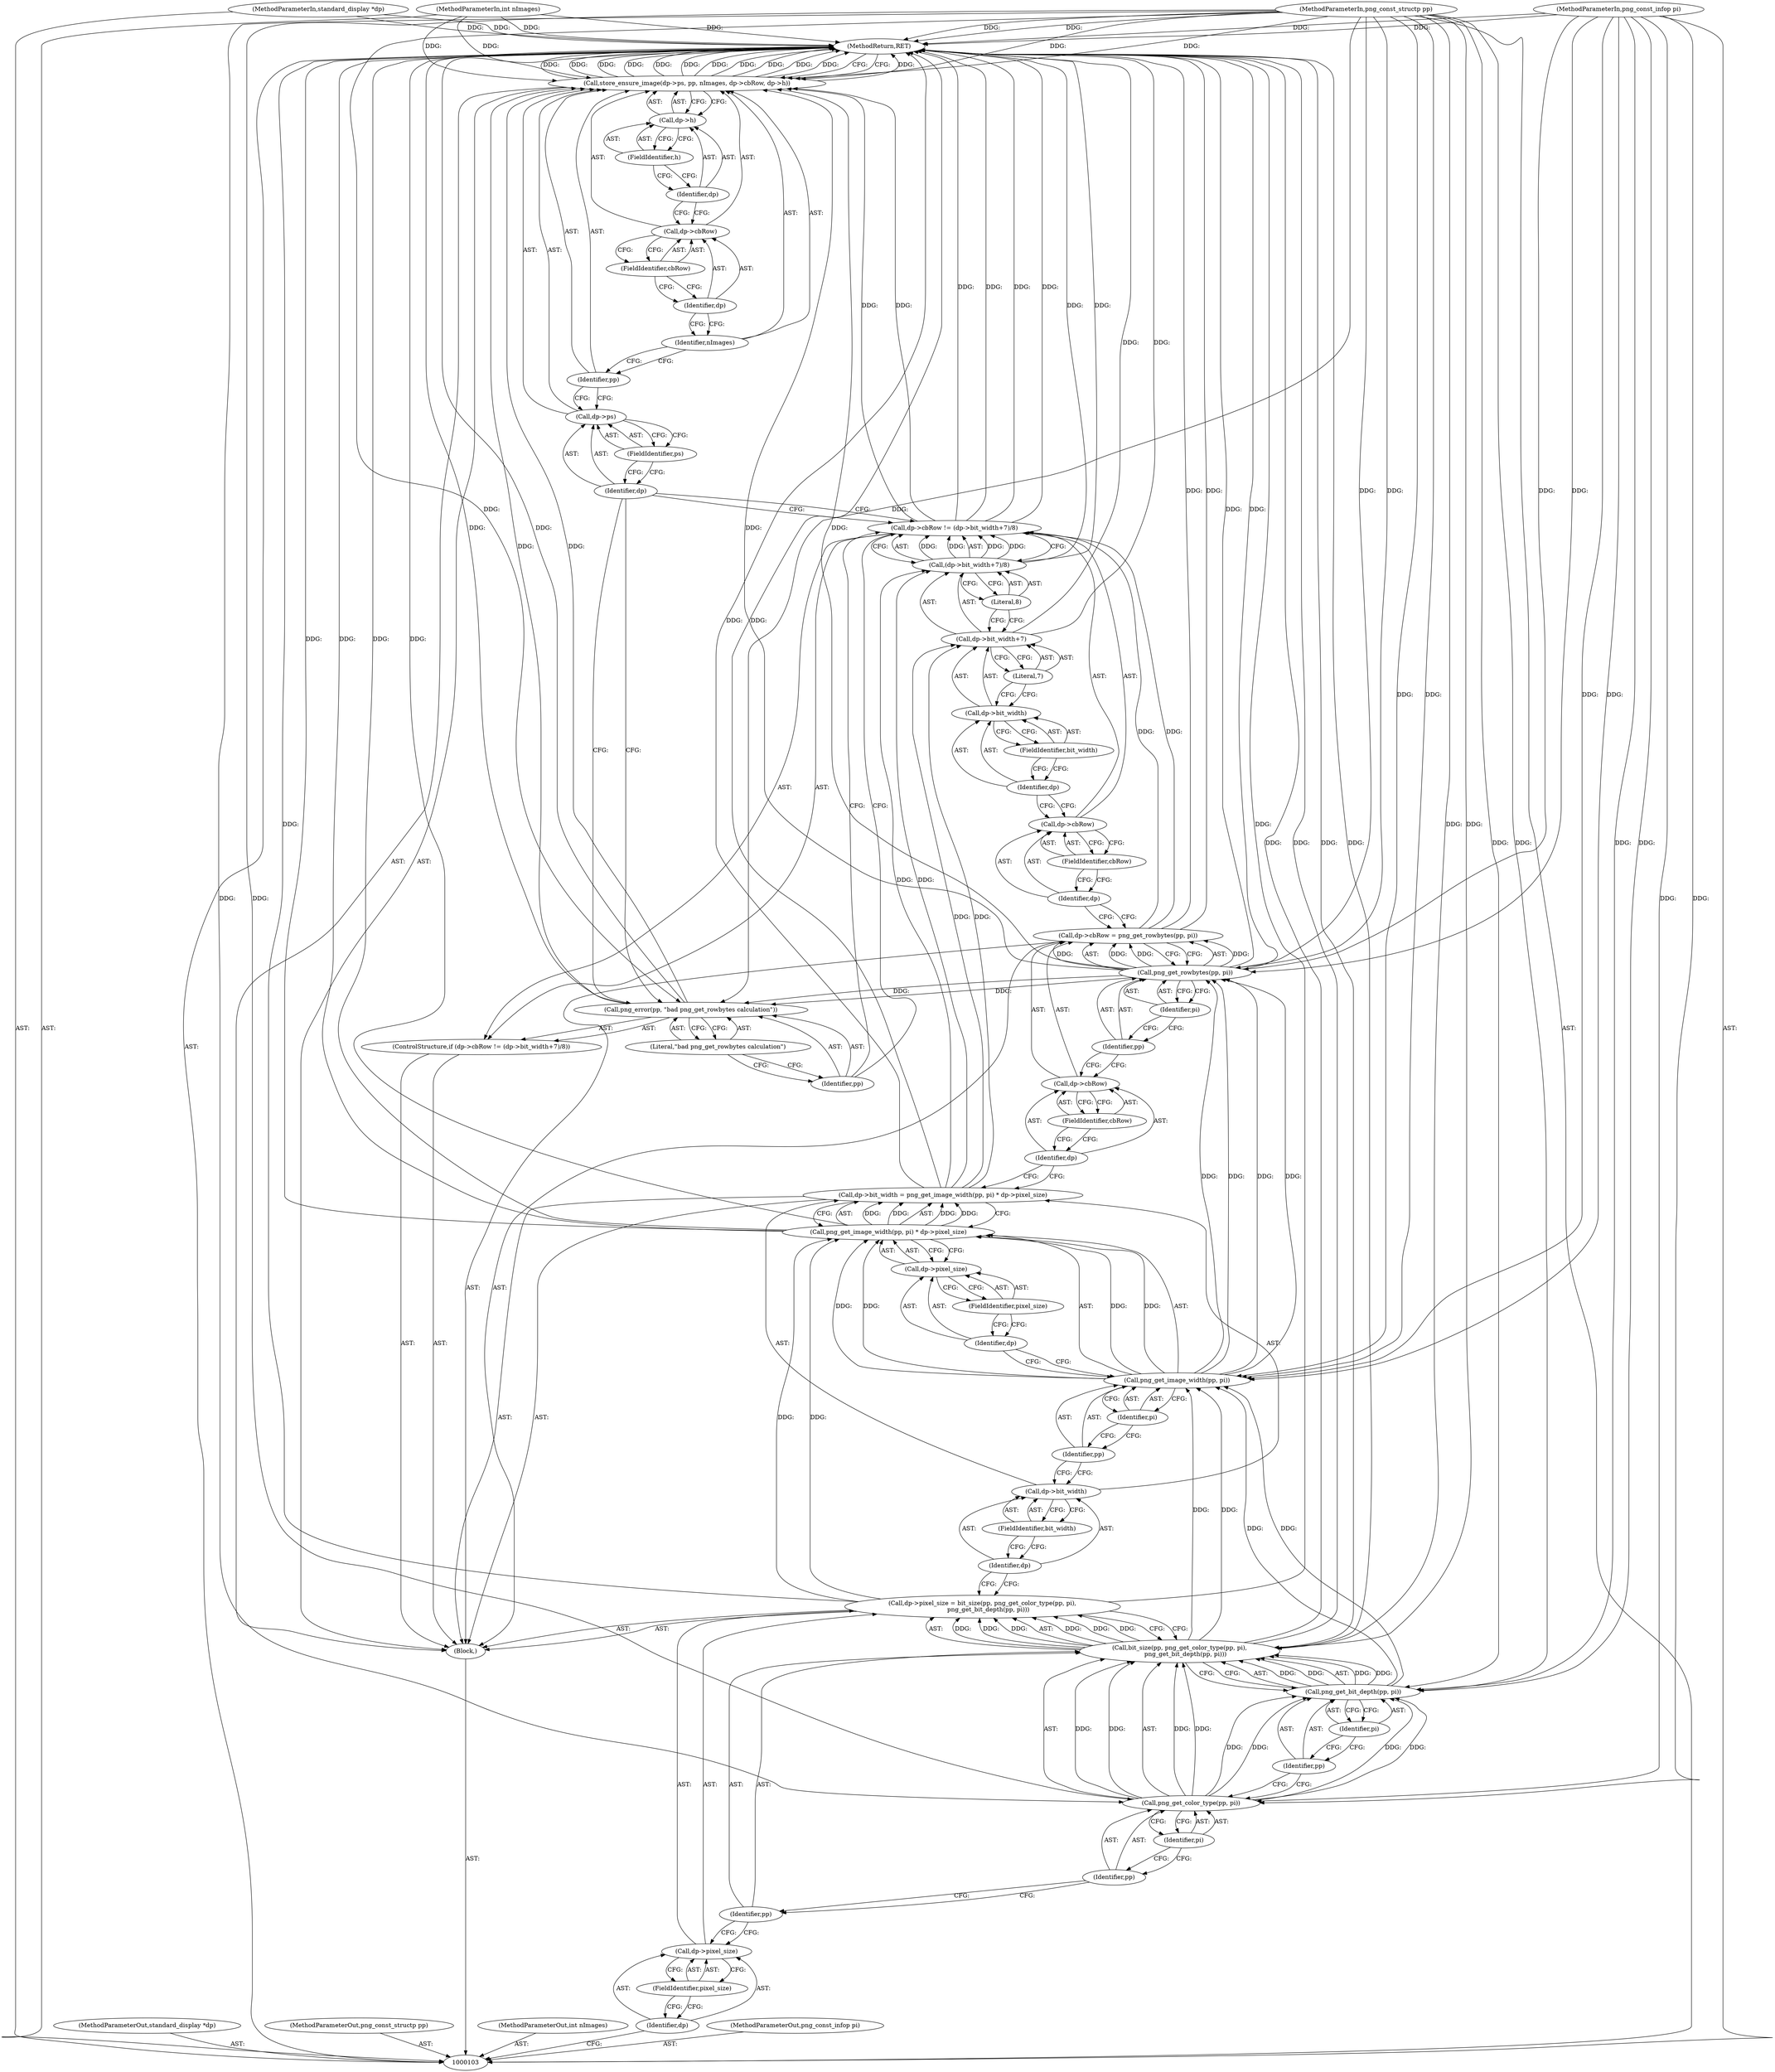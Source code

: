 digraph "1_Android_9d4853418ab2f754c2b63e091c29c5529b8b86ca_133" {
"1000166" [label="(MethodReturn,RET)"];
"1000104" [label="(MethodParameterIn,standard_display *dp)"];
"1000243" [label="(MethodParameterOut,standard_display *dp)"];
"1000105" [label="(MethodParameterIn,png_const_structp pp)"];
"1000244" [label="(MethodParameterOut,png_const_structp pp)"];
"1000139" [label="(ControlStructure,if (dp->cbRow != (dp->bit_width+7)/8))"];
"1000144" [label="(Call,(dp->bit_width+7)/8)"];
"1000145" [label="(Call,dp->bit_width+7)"];
"1000146" [label="(Call,dp->bit_width)"];
"1000147" [label="(Identifier,dp)"];
"1000148" [label="(FieldIdentifier,bit_width)"];
"1000149" [label="(Literal,7)"];
"1000150" [label="(Literal,8)"];
"1000140" [label="(Call,dp->cbRow != (dp->bit_width+7)/8)"];
"1000141" [label="(Call,dp->cbRow)"];
"1000142" [label="(Identifier,dp)"];
"1000143" [label="(FieldIdentifier,cbRow)"];
"1000152" [label="(Identifier,pp)"];
"1000153" [label="(Literal,\"bad png_get_rowbytes calculation\")"];
"1000151" [label="(Call,png_error(pp, \"bad png_get_rowbytes calculation\"))"];
"1000155" [label="(Call,dp->ps)"];
"1000156" [label="(Identifier,dp)"];
"1000157" [label="(FieldIdentifier,ps)"];
"1000154" [label="(Call,store_ensure_image(dp->ps, pp, nImages, dp->cbRow, dp->h))"];
"1000158" [label="(Identifier,pp)"];
"1000159" [label="(Identifier,nImages)"];
"1000160" [label="(Call,dp->cbRow)"];
"1000161" [label="(Identifier,dp)"];
"1000162" [label="(FieldIdentifier,cbRow)"];
"1000163" [label="(Call,dp->h)"];
"1000164" [label="(Identifier,dp)"];
"1000165" [label="(FieldIdentifier,h)"];
"1000107" [label="(MethodParameterIn,int nImages)"];
"1000246" [label="(MethodParameterOut,int nImages)"];
"1000106" [label="(MethodParameterIn,png_const_infop pi)"];
"1000245" [label="(MethodParameterOut,png_const_infop pi)"];
"1000108" [label="(Block,)"];
"1000113" [label="(Call,bit_size(pp, png_get_color_type(pp, pi),\n      png_get_bit_depth(pp, pi)))"];
"1000114" [label="(Identifier,pp)"];
"1000109" [label="(Call,dp->pixel_size = bit_size(pp, png_get_color_type(pp, pi),\n      png_get_bit_depth(pp, pi)))"];
"1000110" [label="(Call,dp->pixel_size)"];
"1000111" [label="(Identifier,dp)"];
"1000115" [label="(Call,png_get_color_type(pp, pi))"];
"1000116" [label="(Identifier,pp)"];
"1000117" [label="(Identifier,pi)"];
"1000112" [label="(FieldIdentifier,pixel_size)"];
"1000119" [label="(Identifier,pp)"];
"1000120" [label="(Identifier,pi)"];
"1000118" [label="(Call,png_get_bit_depth(pp, pi))"];
"1000125" [label="(Call,png_get_image_width(pp, pi) * dp->pixel_size)"];
"1000126" [label="(Call,png_get_image_width(pp, pi))"];
"1000121" [label="(Call,dp->bit_width = png_get_image_width(pp, pi) * dp->pixel_size)"];
"1000122" [label="(Call,dp->bit_width)"];
"1000123" [label="(Identifier,dp)"];
"1000127" [label="(Identifier,pp)"];
"1000128" [label="(Identifier,pi)"];
"1000129" [label="(Call,dp->pixel_size)"];
"1000130" [label="(Identifier,dp)"];
"1000131" [label="(FieldIdentifier,pixel_size)"];
"1000124" [label="(FieldIdentifier,bit_width)"];
"1000136" [label="(Call,png_get_rowbytes(pp, pi))"];
"1000137" [label="(Identifier,pp)"];
"1000138" [label="(Identifier,pi)"];
"1000132" [label="(Call,dp->cbRow = png_get_rowbytes(pp, pi))"];
"1000133" [label="(Call,dp->cbRow)"];
"1000134" [label="(Identifier,dp)"];
"1000135" [label="(FieldIdentifier,cbRow)"];
"1000166" -> "1000103"  [label="AST: "];
"1000166" -> "1000154"  [label="CFG: "];
"1000154" -> "1000166"  [label="DDG: "];
"1000154" -> "1000166"  [label="DDG: "];
"1000154" -> "1000166"  [label="DDG: "];
"1000154" -> "1000166"  [label="DDG: "];
"1000154" -> "1000166"  [label="DDG: "];
"1000154" -> "1000166"  [label="DDG: "];
"1000125" -> "1000166"  [label="DDG: "];
"1000125" -> "1000166"  [label="DDG: "];
"1000121" -> "1000166"  [label="DDG: "];
"1000104" -> "1000166"  [label="DDG: "];
"1000105" -> "1000166"  [label="DDG: "];
"1000140" -> "1000166"  [label="DDG: "];
"1000140" -> "1000166"  [label="DDG: "];
"1000113" -> "1000166"  [label="DDG: "];
"1000113" -> "1000166"  [label="DDG: "];
"1000109" -> "1000166"  [label="DDG: "];
"1000136" -> "1000166"  [label="DDG: "];
"1000107" -> "1000166"  [label="DDG: "];
"1000151" -> "1000166"  [label="DDG: "];
"1000132" -> "1000166"  [label="DDG: "];
"1000144" -> "1000166"  [label="DDG: "];
"1000145" -> "1000166"  [label="DDG: "];
"1000106" -> "1000166"  [label="DDG: "];
"1000104" -> "1000103"  [label="AST: "];
"1000104" -> "1000166"  [label="DDG: "];
"1000243" -> "1000103"  [label="AST: "];
"1000105" -> "1000103"  [label="AST: "];
"1000105" -> "1000166"  [label="DDG: "];
"1000105" -> "1000113"  [label="DDG: "];
"1000105" -> "1000115"  [label="DDG: "];
"1000105" -> "1000118"  [label="DDG: "];
"1000105" -> "1000126"  [label="DDG: "];
"1000105" -> "1000136"  [label="DDG: "];
"1000105" -> "1000151"  [label="DDG: "];
"1000105" -> "1000154"  [label="DDG: "];
"1000244" -> "1000103"  [label="AST: "];
"1000139" -> "1000108"  [label="AST: "];
"1000140" -> "1000139"  [label="AST: "];
"1000151" -> "1000139"  [label="AST: "];
"1000144" -> "1000140"  [label="AST: "];
"1000144" -> "1000150"  [label="CFG: "];
"1000145" -> "1000144"  [label="AST: "];
"1000150" -> "1000144"  [label="AST: "];
"1000140" -> "1000144"  [label="CFG: "];
"1000144" -> "1000166"  [label="DDG: "];
"1000144" -> "1000140"  [label="DDG: "];
"1000144" -> "1000140"  [label="DDG: "];
"1000121" -> "1000144"  [label="DDG: "];
"1000145" -> "1000144"  [label="AST: "];
"1000145" -> "1000149"  [label="CFG: "];
"1000146" -> "1000145"  [label="AST: "];
"1000149" -> "1000145"  [label="AST: "];
"1000150" -> "1000145"  [label="CFG: "];
"1000145" -> "1000166"  [label="DDG: "];
"1000121" -> "1000145"  [label="DDG: "];
"1000146" -> "1000145"  [label="AST: "];
"1000146" -> "1000148"  [label="CFG: "];
"1000147" -> "1000146"  [label="AST: "];
"1000148" -> "1000146"  [label="AST: "];
"1000149" -> "1000146"  [label="CFG: "];
"1000147" -> "1000146"  [label="AST: "];
"1000147" -> "1000141"  [label="CFG: "];
"1000148" -> "1000147"  [label="CFG: "];
"1000148" -> "1000146"  [label="AST: "];
"1000148" -> "1000147"  [label="CFG: "];
"1000146" -> "1000148"  [label="CFG: "];
"1000149" -> "1000145"  [label="AST: "];
"1000149" -> "1000146"  [label="CFG: "];
"1000145" -> "1000149"  [label="CFG: "];
"1000150" -> "1000144"  [label="AST: "];
"1000150" -> "1000145"  [label="CFG: "];
"1000144" -> "1000150"  [label="CFG: "];
"1000140" -> "1000139"  [label="AST: "];
"1000140" -> "1000144"  [label="CFG: "];
"1000141" -> "1000140"  [label="AST: "];
"1000144" -> "1000140"  [label="AST: "];
"1000152" -> "1000140"  [label="CFG: "];
"1000156" -> "1000140"  [label="CFG: "];
"1000140" -> "1000166"  [label="DDG: "];
"1000140" -> "1000166"  [label="DDG: "];
"1000132" -> "1000140"  [label="DDG: "];
"1000144" -> "1000140"  [label="DDG: "];
"1000144" -> "1000140"  [label="DDG: "];
"1000140" -> "1000154"  [label="DDG: "];
"1000141" -> "1000140"  [label="AST: "];
"1000141" -> "1000143"  [label="CFG: "];
"1000142" -> "1000141"  [label="AST: "];
"1000143" -> "1000141"  [label="AST: "];
"1000147" -> "1000141"  [label="CFG: "];
"1000142" -> "1000141"  [label="AST: "];
"1000142" -> "1000132"  [label="CFG: "];
"1000143" -> "1000142"  [label="CFG: "];
"1000143" -> "1000141"  [label="AST: "];
"1000143" -> "1000142"  [label="CFG: "];
"1000141" -> "1000143"  [label="CFG: "];
"1000152" -> "1000151"  [label="AST: "];
"1000152" -> "1000140"  [label="CFG: "];
"1000153" -> "1000152"  [label="CFG: "];
"1000153" -> "1000151"  [label="AST: "];
"1000153" -> "1000152"  [label="CFG: "];
"1000151" -> "1000153"  [label="CFG: "];
"1000151" -> "1000139"  [label="AST: "];
"1000151" -> "1000153"  [label="CFG: "];
"1000152" -> "1000151"  [label="AST: "];
"1000153" -> "1000151"  [label="AST: "];
"1000156" -> "1000151"  [label="CFG: "];
"1000151" -> "1000166"  [label="DDG: "];
"1000136" -> "1000151"  [label="DDG: "];
"1000105" -> "1000151"  [label="DDG: "];
"1000151" -> "1000154"  [label="DDG: "];
"1000155" -> "1000154"  [label="AST: "];
"1000155" -> "1000157"  [label="CFG: "];
"1000156" -> "1000155"  [label="AST: "];
"1000157" -> "1000155"  [label="AST: "];
"1000158" -> "1000155"  [label="CFG: "];
"1000156" -> "1000155"  [label="AST: "];
"1000156" -> "1000151"  [label="CFG: "];
"1000156" -> "1000140"  [label="CFG: "];
"1000157" -> "1000156"  [label="CFG: "];
"1000157" -> "1000155"  [label="AST: "];
"1000157" -> "1000156"  [label="CFG: "];
"1000155" -> "1000157"  [label="CFG: "];
"1000154" -> "1000108"  [label="AST: "];
"1000154" -> "1000163"  [label="CFG: "];
"1000155" -> "1000154"  [label="AST: "];
"1000158" -> "1000154"  [label="AST: "];
"1000159" -> "1000154"  [label="AST: "];
"1000160" -> "1000154"  [label="AST: "];
"1000163" -> "1000154"  [label="AST: "];
"1000166" -> "1000154"  [label="CFG: "];
"1000154" -> "1000166"  [label="DDG: "];
"1000154" -> "1000166"  [label="DDG: "];
"1000154" -> "1000166"  [label="DDG: "];
"1000154" -> "1000166"  [label="DDG: "];
"1000154" -> "1000166"  [label="DDG: "];
"1000154" -> "1000166"  [label="DDG: "];
"1000151" -> "1000154"  [label="DDG: "];
"1000136" -> "1000154"  [label="DDG: "];
"1000105" -> "1000154"  [label="DDG: "];
"1000107" -> "1000154"  [label="DDG: "];
"1000140" -> "1000154"  [label="DDG: "];
"1000158" -> "1000154"  [label="AST: "];
"1000158" -> "1000155"  [label="CFG: "];
"1000159" -> "1000158"  [label="CFG: "];
"1000159" -> "1000154"  [label="AST: "];
"1000159" -> "1000158"  [label="CFG: "];
"1000161" -> "1000159"  [label="CFG: "];
"1000160" -> "1000154"  [label="AST: "];
"1000160" -> "1000162"  [label="CFG: "];
"1000161" -> "1000160"  [label="AST: "];
"1000162" -> "1000160"  [label="AST: "];
"1000164" -> "1000160"  [label="CFG: "];
"1000161" -> "1000160"  [label="AST: "];
"1000161" -> "1000159"  [label="CFG: "];
"1000162" -> "1000161"  [label="CFG: "];
"1000162" -> "1000160"  [label="AST: "];
"1000162" -> "1000161"  [label="CFG: "];
"1000160" -> "1000162"  [label="CFG: "];
"1000163" -> "1000154"  [label="AST: "];
"1000163" -> "1000165"  [label="CFG: "];
"1000164" -> "1000163"  [label="AST: "];
"1000165" -> "1000163"  [label="AST: "];
"1000154" -> "1000163"  [label="CFG: "];
"1000164" -> "1000163"  [label="AST: "];
"1000164" -> "1000160"  [label="CFG: "];
"1000165" -> "1000164"  [label="CFG: "];
"1000165" -> "1000163"  [label="AST: "];
"1000165" -> "1000164"  [label="CFG: "];
"1000163" -> "1000165"  [label="CFG: "];
"1000107" -> "1000103"  [label="AST: "];
"1000107" -> "1000166"  [label="DDG: "];
"1000107" -> "1000154"  [label="DDG: "];
"1000246" -> "1000103"  [label="AST: "];
"1000106" -> "1000103"  [label="AST: "];
"1000106" -> "1000166"  [label="DDG: "];
"1000106" -> "1000115"  [label="DDG: "];
"1000106" -> "1000118"  [label="DDG: "];
"1000106" -> "1000126"  [label="DDG: "];
"1000106" -> "1000136"  [label="DDG: "];
"1000245" -> "1000103"  [label="AST: "];
"1000108" -> "1000103"  [label="AST: "];
"1000109" -> "1000108"  [label="AST: "];
"1000121" -> "1000108"  [label="AST: "];
"1000132" -> "1000108"  [label="AST: "];
"1000139" -> "1000108"  [label="AST: "];
"1000154" -> "1000108"  [label="AST: "];
"1000113" -> "1000109"  [label="AST: "];
"1000113" -> "1000118"  [label="CFG: "];
"1000114" -> "1000113"  [label="AST: "];
"1000115" -> "1000113"  [label="AST: "];
"1000118" -> "1000113"  [label="AST: "];
"1000109" -> "1000113"  [label="CFG: "];
"1000113" -> "1000166"  [label="DDG: "];
"1000113" -> "1000166"  [label="DDG: "];
"1000113" -> "1000109"  [label="DDG: "];
"1000113" -> "1000109"  [label="DDG: "];
"1000113" -> "1000109"  [label="DDG: "];
"1000118" -> "1000113"  [label="DDG: "];
"1000118" -> "1000113"  [label="DDG: "];
"1000105" -> "1000113"  [label="DDG: "];
"1000115" -> "1000113"  [label="DDG: "];
"1000115" -> "1000113"  [label="DDG: "];
"1000113" -> "1000126"  [label="DDG: "];
"1000114" -> "1000113"  [label="AST: "];
"1000114" -> "1000110"  [label="CFG: "];
"1000116" -> "1000114"  [label="CFG: "];
"1000109" -> "1000108"  [label="AST: "];
"1000109" -> "1000113"  [label="CFG: "];
"1000110" -> "1000109"  [label="AST: "];
"1000113" -> "1000109"  [label="AST: "];
"1000123" -> "1000109"  [label="CFG: "];
"1000109" -> "1000166"  [label="DDG: "];
"1000113" -> "1000109"  [label="DDG: "];
"1000113" -> "1000109"  [label="DDG: "];
"1000113" -> "1000109"  [label="DDG: "];
"1000109" -> "1000125"  [label="DDG: "];
"1000110" -> "1000109"  [label="AST: "];
"1000110" -> "1000112"  [label="CFG: "];
"1000111" -> "1000110"  [label="AST: "];
"1000112" -> "1000110"  [label="AST: "];
"1000114" -> "1000110"  [label="CFG: "];
"1000111" -> "1000110"  [label="AST: "];
"1000111" -> "1000103"  [label="CFG: "];
"1000112" -> "1000111"  [label="CFG: "];
"1000115" -> "1000113"  [label="AST: "];
"1000115" -> "1000117"  [label="CFG: "];
"1000116" -> "1000115"  [label="AST: "];
"1000117" -> "1000115"  [label="AST: "];
"1000119" -> "1000115"  [label="CFG: "];
"1000115" -> "1000113"  [label="DDG: "];
"1000115" -> "1000113"  [label="DDG: "];
"1000105" -> "1000115"  [label="DDG: "];
"1000106" -> "1000115"  [label="DDG: "];
"1000115" -> "1000118"  [label="DDG: "];
"1000115" -> "1000118"  [label="DDG: "];
"1000116" -> "1000115"  [label="AST: "];
"1000116" -> "1000114"  [label="CFG: "];
"1000117" -> "1000116"  [label="CFG: "];
"1000117" -> "1000115"  [label="AST: "];
"1000117" -> "1000116"  [label="CFG: "];
"1000115" -> "1000117"  [label="CFG: "];
"1000112" -> "1000110"  [label="AST: "];
"1000112" -> "1000111"  [label="CFG: "];
"1000110" -> "1000112"  [label="CFG: "];
"1000119" -> "1000118"  [label="AST: "];
"1000119" -> "1000115"  [label="CFG: "];
"1000120" -> "1000119"  [label="CFG: "];
"1000120" -> "1000118"  [label="AST: "];
"1000120" -> "1000119"  [label="CFG: "];
"1000118" -> "1000120"  [label="CFG: "];
"1000118" -> "1000113"  [label="AST: "];
"1000118" -> "1000120"  [label="CFG: "];
"1000119" -> "1000118"  [label="AST: "];
"1000120" -> "1000118"  [label="AST: "];
"1000113" -> "1000118"  [label="CFG: "];
"1000118" -> "1000113"  [label="DDG: "];
"1000118" -> "1000113"  [label="DDG: "];
"1000115" -> "1000118"  [label="DDG: "];
"1000115" -> "1000118"  [label="DDG: "];
"1000105" -> "1000118"  [label="DDG: "];
"1000106" -> "1000118"  [label="DDG: "];
"1000118" -> "1000126"  [label="DDG: "];
"1000125" -> "1000121"  [label="AST: "];
"1000125" -> "1000129"  [label="CFG: "];
"1000126" -> "1000125"  [label="AST: "];
"1000129" -> "1000125"  [label="AST: "];
"1000121" -> "1000125"  [label="CFG: "];
"1000125" -> "1000166"  [label="DDG: "];
"1000125" -> "1000166"  [label="DDG: "];
"1000125" -> "1000121"  [label="DDG: "];
"1000125" -> "1000121"  [label="DDG: "];
"1000126" -> "1000125"  [label="DDG: "];
"1000126" -> "1000125"  [label="DDG: "];
"1000109" -> "1000125"  [label="DDG: "];
"1000126" -> "1000125"  [label="AST: "];
"1000126" -> "1000128"  [label="CFG: "];
"1000127" -> "1000126"  [label="AST: "];
"1000128" -> "1000126"  [label="AST: "];
"1000130" -> "1000126"  [label="CFG: "];
"1000126" -> "1000125"  [label="DDG: "];
"1000126" -> "1000125"  [label="DDG: "];
"1000113" -> "1000126"  [label="DDG: "];
"1000105" -> "1000126"  [label="DDG: "];
"1000118" -> "1000126"  [label="DDG: "];
"1000106" -> "1000126"  [label="DDG: "];
"1000126" -> "1000136"  [label="DDG: "];
"1000126" -> "1000136"  [label="DDG: "];
"1000121" -> "1000108"  [label="AST: "];
"1000121" -> "1000125"  [label="CFG: "];
"1000122" -> "1000121"  [label="AST: "];
"1000125" -> "1000121"  [label="AST: "];
"1000134" -> "1000121"  [label="CFG: "];
"1000121" -> "1000166"  [label="DDG: "];
"1000125" -> "1000121"  [label="DDG: "];
"1000125" -> "1000121"  [label="DDG: "];
"1000121" -> "1000144"  [label="DDG: "];
"1000121" -> "1000145"  [label="DDG: "];
"1000122" -> "1000121"  [label="AST: "];
"1000122" -> "1000124"  [label="CFG: "];
"1000123" -> "1000122"  [label="AST: "];
"1000124" -> "1000122"  [label="AST: "];
"1000127" -> "1000122"  [label="CFG: "];
"1000123" -> "1000122"  [label="AST: "];
"1000123" -> "1000109"  [label="CFG: "];
"1000124" -> "1000123"  [label="CFG: "];
"1000127" -> "1000126"  [label="AST: "];
"1000127" -> "1000122"  [label="CFG: "];
"1000128" -> "1000127"  [label="CFG: "];
"1000128" -> "1000126"  [label="AST: "];
"1000128" -> "1000127"  [label="CFG: "];
"1000126" -> "1000128"  [label="CFG: "];
"1000129" -> "1000125"  [label="AST: "];
"1000129" -> "1000131"  [label="CFG: "];
"1000130" -> "1000129"  [label="AST: "];
"1000131" -> "1000129"  [label="AST: "];
"1000125" -> "1000129"  [label="CFG: "];
"1000130" -> "1000129"  [label="AST: "];
"1000130" -> "1000126"  [label="CFG: "];
"1000131" -> "1000130"  [label="CFG: "];
"1000131" -> "1000129"  [label="AST: "];
"1000131" -> "1000130"  [label="CFG: "];
"1000129" -> "1000131"  [label="CFG: "];
"1000124" -> "1000122"  [label="AST: "];
"1000124" -> "1000123"  [label="CFG: "];
"1000122" -> "1000124"  [label="CFG: "];
"1000136" -> "1000132"  [label="AST: "];
"1000136" -> "1000138"  [label="CFG: "];
"1000137" -> "1000136"  [label="AST: "];
"1000138" -> "1000136"  [label="AST: "];
"1000132" -> "1000136"  [label="CFG: "];
"1000136" -> "1000166"  [label="DDG: "];
"1000136" -> "1000132"  [label="DDG: "];
"1000136" -> "1000132"  [label="DDG: "];
"1000126" -> "1000136"  [label="DDG: "];
"1000126" -> "1000136"  [label="DDG: "];
"1000105" -> "1000136"  [label="DDG: "];
"1000106" -> "1000136"  [label="DDG: "];
"1000136" -> "1000151"  [label="DDG: "];
"1000136" -> "1000154"  [label="DDG: "];
"1000137" -> "1000136"  [label="AST: "];
"1000137" -> "1000133"  [label="CFG: "];
"1000138" -> "1000137"  [label="CFG: "];
"1000138" -> "1000136"  [label="AST: "];
"1000138" -> "1000137"  [label="CFG: "];
"1000136" -> "1000138"  [label="CFG: "];
"1000132" -> "1000108"  [label="AST: "];
"1000132" -> "1000136"  [label="CFG: "];
"1000133" -> "1000132"  [label="AST: "];
"1000136" -> "1000132"  [label="AST: "];
"1000142" -> "1000132"  [label="CFG: "];
"1000132" -> "1000166"  [label="DDG: "];
"1000136" -> "1000132"  [label="DDG: "];
"1000136" -> "1000132"  [label="DDG: "];
"1000132" -> "1000140"  [label="DDG: "];
"1000133" -> "1000132"  [label="AST: "];
"1000133" -> "1000135"  [label="CFG: "];
"1000134" -> "1000133"  [label="AST: "];
"1000135" -> "1000133"  [label="AST: "];
"1000137" -> "1000133"  [label="CFG: "];
"1000134" -> "1000133"  [label="AST: "];
"1000134" -> "1000121"  [label="CFG: "];
"1000135" -> "1000134"  [label="CFG: "];
"1000135" -> "1000133"  [label="AST: "];
"1000135" -> "1000134"  [label="CFG: "];
"1000133" -> "1000135"  [label="CFG: "];
}
